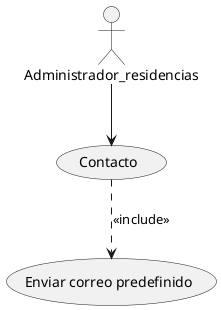 @startuml
    Administrador_residencias --> (Contacto)
    (Contacto) ..> (Enviar correo predefinido) : <<include>>
@enduml